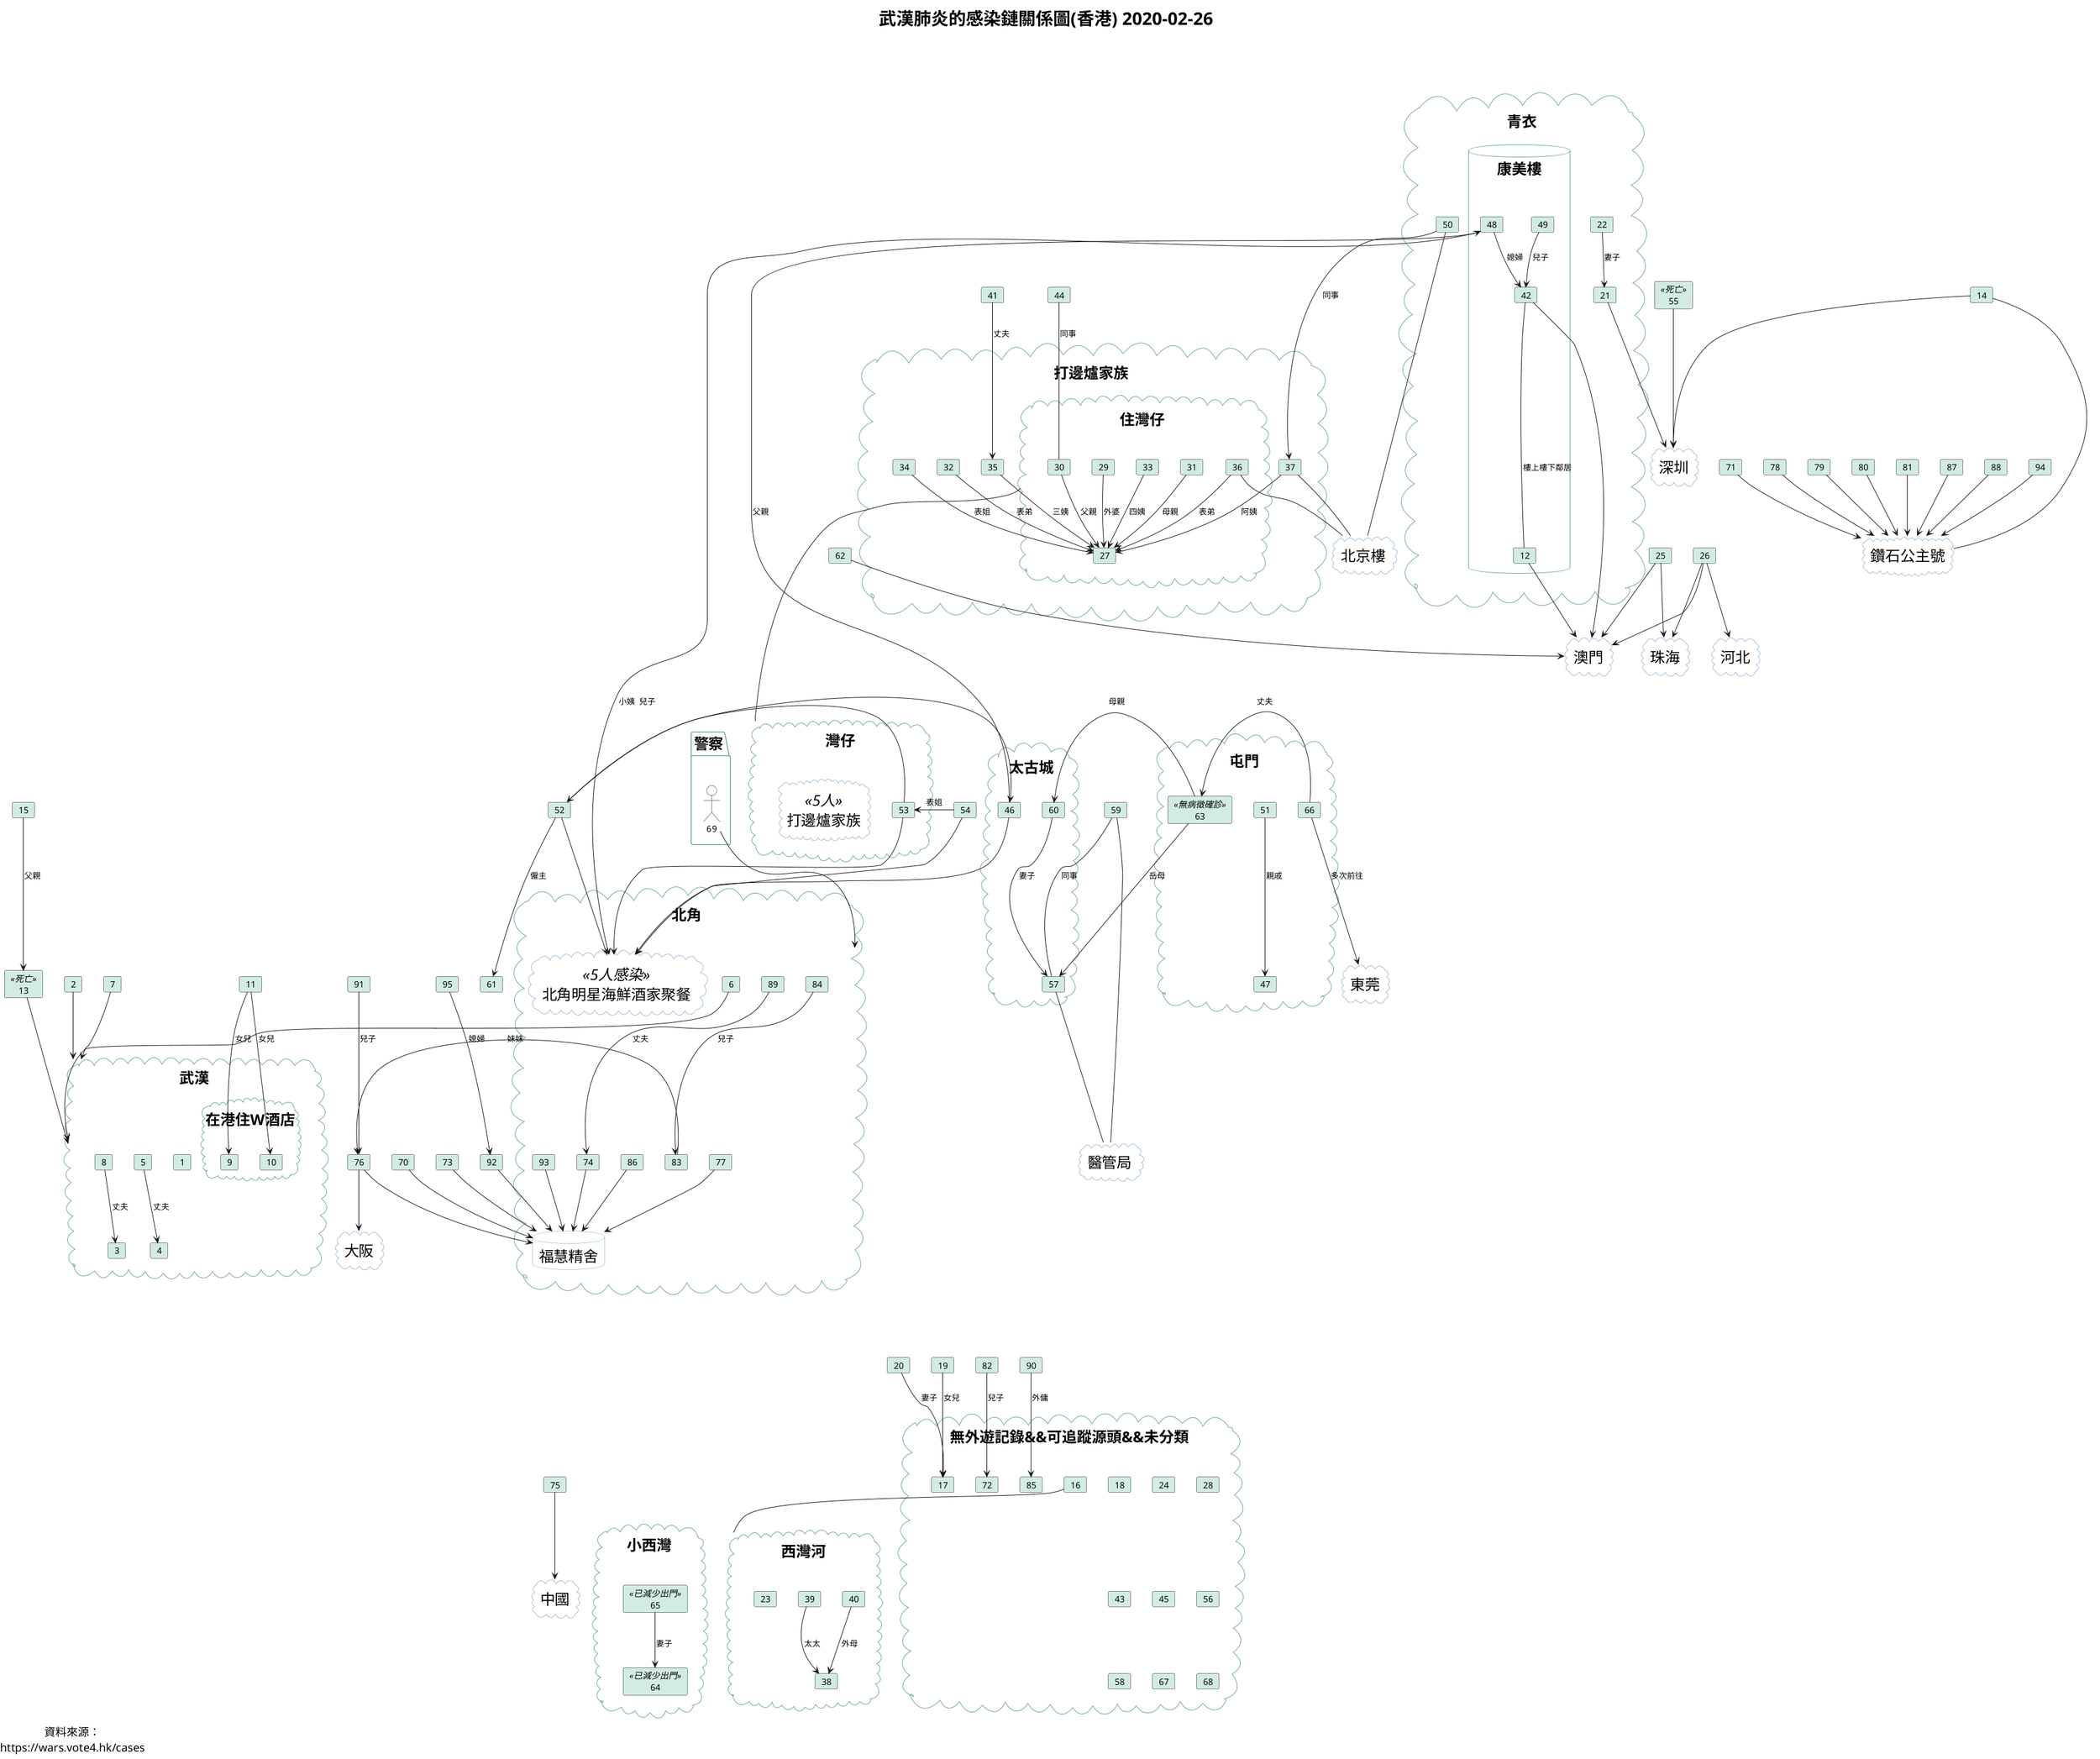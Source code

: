 @startuml

title 武漢肺炎的感染鏈關係圖(香港) 2020-02-26\n\n

cloud "深圳" as ShenZhen
card 54

cloud "珠海" as Zhuhai

cloud "北京樓" as PekingRest

cloud "青衣" as TsingYi {

  database "康美樓" as HongMei {
    card 42
    card 12
		card 49
		card 48
    42 --- 12: 樓上樓下鄰居
  }
  card 21
  card 22
  card 50
  22-->21: 妻子
}

cloud "西灣河" as SaiWanHo {
  card 38
  card 40
  card 39
	card 23
  39 --> 38: 太太
  40 --> 38: 外母
}

cloud "小西灣" {
	card 64 <<已減少出門>>
	card 65 <<已減少出門>>
}

package "警察" as Police {
	actor 69
}

card 41
cloud "打邊爐家族" as HotPotFamily {

	cloud "住灣仔" as HotPotFamilyWanChain {
		card 27
		card 29
		card 30
		card 31
		card 33
		card 36
	}

  card 37
  card 32
  card 34
  card 35
  29 --> 27: 外婆
  30 --> 27: 父親
  31 --> 27: 母親
  32 --> 27: 表弟
  33 --> 27: 四姨
  34 --> 27: 表姐
  35 --> 27: 三姨
  36 --> 27: 表弟
  37 --> 27: 阿姨
  41 --> 35: 丈夫
}

card 40
card 39

cloud "無外遊記錄&&可追蹤源頭&&未分類" as NoRecord {
  card 16
  card 17
  card 18
  card 24
  card 28
	card 43
	card 45
	card 56
  card 58
	card 67
	card 68
	card 72
	card 85
}

cloud "澳門" as Macau

cloud "武漢" as Wuhan {
  card 1
  card 3
  card 4
  card 5
  card 8

  cloud "在港住W酒店" as WHotel {
    card 9
    card 10
  }

  5--> 4: 丈夫
  8--> 3: 丈夫
}

cloud "太古城" as TaikooShing {
	card 46
	card 57
	card 60
}

cloud "灣仔" as WanChai {
	card 53

	cloud 打邊爐家族 <<5人>>
}

cloud "鑽石公主號" as DiamondPrincess

cloud "屯門" as TuenMun {
	card 47
	card 51
	card 63 <<無病徵確診>>
	card 66
}


cloud "醫管局" as HA
cloud "河北"
cloud "東莞"

cloud "北角" as NorthPoint {
	database "福慧精舍"
	card 6
	card 74
	card 77
	card 83
	card 84
	card 86
	card 89
	card 93

	89 --> 74: 丈夫
	cloud "北角明星海鮮酒家聚餐" <<5人感染>>
}

cloud "中國"
cloud "大阪"

card 59
card 14
card 39
card 11
card 2
card 7
card 44
card 52
card 61
card 13 <<死亡>>
card 15
card 19
card 20
card 25
card 26
card 55 <<死亡>>
card 62
card 70
card 71
card 73
card 75
card 76
card 78
card 79
card 80
card 81
card 82
card 87
card 88
card 90
card 91
card 92
card 94
card 95

49 --> 42: 兒子
46 --> 48: 父親
21 --> ShenZhen
20 --> 17: 妻子
19 --> 17: 女兒
15 --> 13: 父親
14 --- DiamondPrincess
11 --> 10: 女兒
11 --> 9: 女兒
2 --> Wuhan
6 --> Wuhan
7 --> Wuhan
13 --> Wuhan
44 -- 30: 同事
52 --> 61: 僱主
52 --> 46: 小姨
48 --> 42: 媳婦
42 --> Macau
12 --> Macau
25 --> Macau
25 --> Zhuhai
26 --> Macau
26 --> Zhuhai
26 --> 河北
50 --> 37: 同事
51 --> 47: 親戚
53 -> 52: 兒子
54 -> 53: 表姐
55 --> ShenZhen
59 -- HA
57 -- HA
60 --> 57: 妻子
14 --> ShenZhen
50 --- PekingRest
37 -- PekingRest
36 -- PekingRest
16 -- SaiWanHo
62 --> Macau
63 -> 60: 母親
63-> 57: 岳母
59 -- 57: 同事
65 --> 64: 妻子
66 -> 63: 丈夫
66 --> 東莞: 多次前往
71 --> DiamondPrincess
75 --> 中國
76 --> 大阪
78 --> DiamondPrincess
79 --> DiamondPrincess
91 --> 76: 兒子
94 --> DiamondPrincess

69 --> NorthPoint
70 --> 福慧精舍
73 --> 福慧精舍
74 --> 福慧精舍
76 --> 福慧精舍
77 --> 福慧精舍
86 --> 福慧精舍
92 --> 福慧精舍
93 --> 福慧精舍
95 --> 92: 媳婦

80 --> DiamondPrincess
81 --> DiamondPrincess
87 --> DiamondPrincess
88 --> DiamondPrincess

82 --> 72: 兒子
83 -> 76: 妹妹
84 --> 83: 兒子

54 --> 北角明星海鮮酒家聚餐
53 --> 北角明星海鮮酒家聚餐
52 --> 北角明星海鮮酒家聚餐
48 --> 北角明星海鮮酒家聚餐
46 --> 北角明星海鮮酒家聚餐

90 --> 85: 外傭

HotPotFamilyWanChain ---- WanChai

/'Layout
HotPotFamily -[hidden]---- NoRecord
SaiWanHo -[hidden] 小西灣
'/

NorthPoint -[hidden]----- NoRecord
NoRecord -[hidden]- 中國
NoRecord -[hidden]- 小西灣
TsingYi -[hidden]------ NorthPoint
TsingYi -[hidden]------ HotPotFamily

left footer
資料來源：
https://wars.vote4.hk/cases
endfooter

skinparam classAttributeIconSize 0
hide circle
skinparam monochrome false

skinparam class {
	BackgroundColor transparent
}

skinparam node {
	BackgroundColor transparent
}

skinparam cloud {
	FontSize 24
	BorderColor steelblue
	BackgroundColor transparent
}

'skinparam ArrowColor coral
'skinparam ArrowColor firebrick
skinparam ArrowColor black
skinparam TitleFontSize 28
skinparam ActorBackgroundColor transparent

skinparam database {
	FontSize 24
	BorderColor #6ca3a3
	BackgroundColor transparent
}

skinparam package {
	FontSize 24
	BorderColor #6ca3a3
}

skinparam card {
	BackgroundColor d3ebe5
}

skinparam Header {
	FontColor black
}

skinparam actor {
	BackgroundColor transparent
}

skinparam Footer {
	FontSize 18
	FontColor black
}

@enduml
